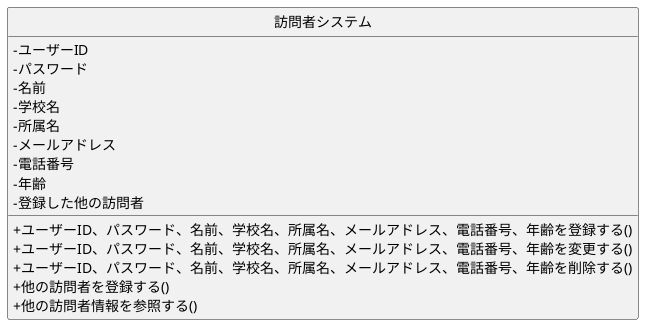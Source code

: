 @startuml 訪問者システムクラス図
skinparam classAttributeIconSize 0
hide circle

class 訪問者システム {
 -ユーザーID
 -パスワード
 -名前
 -学校名
 -所属名
 -メールアドレス
 -電話番号
 -年齢
 -登録した他の訪問者

 +ユーザーID、パスワード、名前、学校名、所属名、メールアドレス、電話番号、年齢を登録する()
 +ユーザーID、パスワード、名前、学校名、所属名、メールアドレス、電話番号、年齢を変更する()
 +ユーザーID、パスワード、名前、学校名、所属名、メールアドレス、電話番号、年齢を削除する()
 +他の訪問者を登録する()
 +他の訪問者情報を参照する()
}

@enduml
